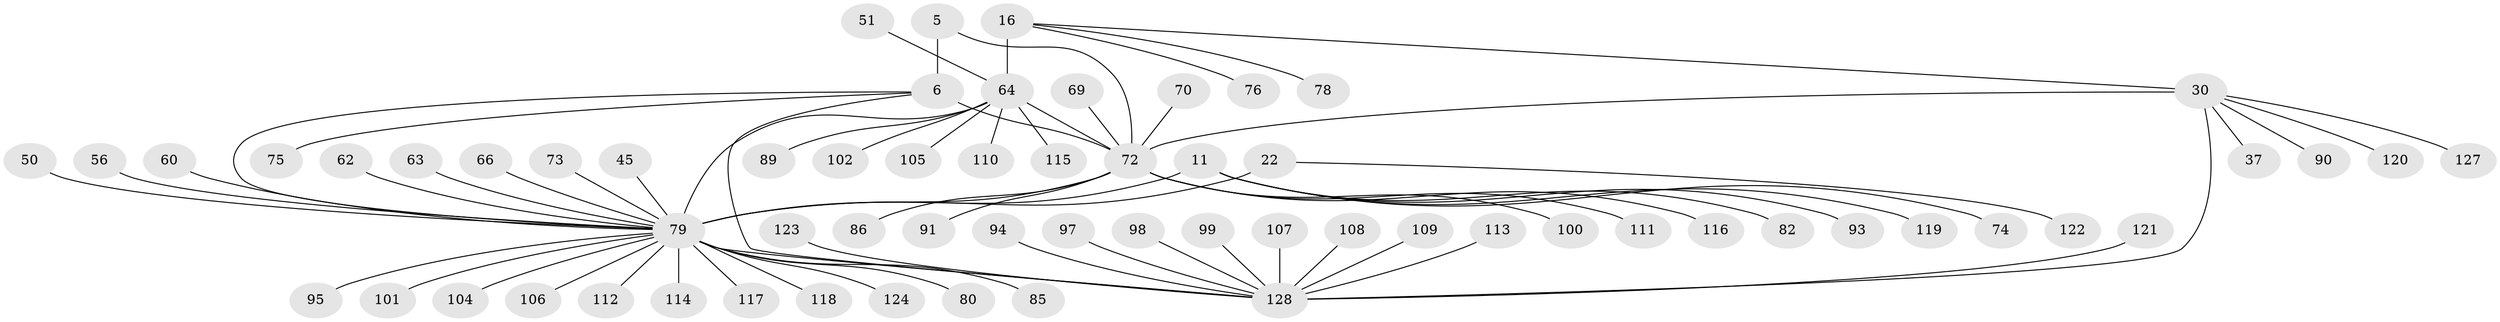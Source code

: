 // original degree distribution, {7: 0.03125, 13: 0.0078125, 5: 0.0234375, 12: 0.03125, 6: 0.0234375, 11: 0.03125, 10: 0.0390625, 8: 0.046875, 2: 0.1796875, 1: 0.5625, 4: 0.0078125, 3: 0.015625}
// Generated by graph-tools (version 1.1) at 2025/54/03/09/25 04:54:42]
// undirected, 64 vertices, 69 edges
graph export_dot {
graph [start="1"]
  node [color=gray90,style=filled];
  5 [super="+3"];
  6 [super="+1"];
  11 [super="+10"];
  16 [super="+14"];
  22 [super="+21"];
  30 [super="+27"];
  37;
  45;
  50;
  51;
  56 [super="+42"];
  60 [super="+32"];
  62;
  63;
  64 [super="+31+34+35"];
  66;
  69;
  70;
  72 [super="+58+67+47"];
  73;
  74;
  75;
  76;
  78;
  79 [super="+12+54+71"];
  80;
  82 [super="+77"];
  85 [super="+83"];
  86;
  89;
  90 [super="+81"];
  91 [super="+53"];
  93;
  94;
  95;
  97;
  98;
  99;
  100;
  101;
  102;
  104;
  105 [super="+92"];
  106;
  107;
  108 [super="+52"];
  109;
  110;
  111;
  112 [super="+103"];
  113;
  114;
  115;
  116;
  117;
  118;
  119;
  120;
  121;
  122;
  123;
  124;
  127;
  128 [super="+126+49+125+36+43+46+61+68+84+88"];
  5 -- 6 [weight=4];
  5 -- 72 [weight=4];
  6 -- 75;
  6 -- 72 [weight=4];
  6 -- 128;
  6 -- 79;
  11 -- 74;
  11 -- 119;
  11 -- 93;
  11 -- 82;
  11 -- 79 [weight=8];
  16 -- 78;
  16 -- 76;
  16 -- 30;
  16 -- 64 [weight=8];
  22 -- 122;
  22 -- 79 [weight=9];
  30 -- 127;
  30 -- 37;
  30 -- 120;
  30 -- 90;
  30 -- 72;
  30 -- 128 [weight=8];
  45 -- 79;
  50 -- 79;
  51 -- 64;
  56 -- 79;
  60 -- 79;
  62 -- 79;
  63 -- 79;
  64 -- 102;
  64 -- 72;
  64 -- 105;
  64 -- 110;
  64 -- 79 [weight=3];
  64 -- 115;
  64 -- 89;
  66 -- 79;
  69 -- 72;
  70 -- 72;
  72 -- 100;
  72 -- 79 [weight=6];
  72 -- 111;
  72 -- 116;
  72 -- 86;
  72 -- 91;
  73 -- 79 [weight=2];
  79 -- 128 [weight=6];
  79 -- 80;
  79 -- 95;
  79 -- 101;
  79 -- 112;
  79 -- 114;
  79 -- 118;
  79 -- 104;
  79 -- 106;
  79 -- 124;
  79 -- 85;
  79 -- 117;
  94 -- 128;
  97 -- 128;
  98 -- 128;
  99 -- 128;
  107 -- 128;
  108 -- 128;
  109 -- 128;
  113 -- 128;
  121 -- 128;
  123 -- 128;
}
